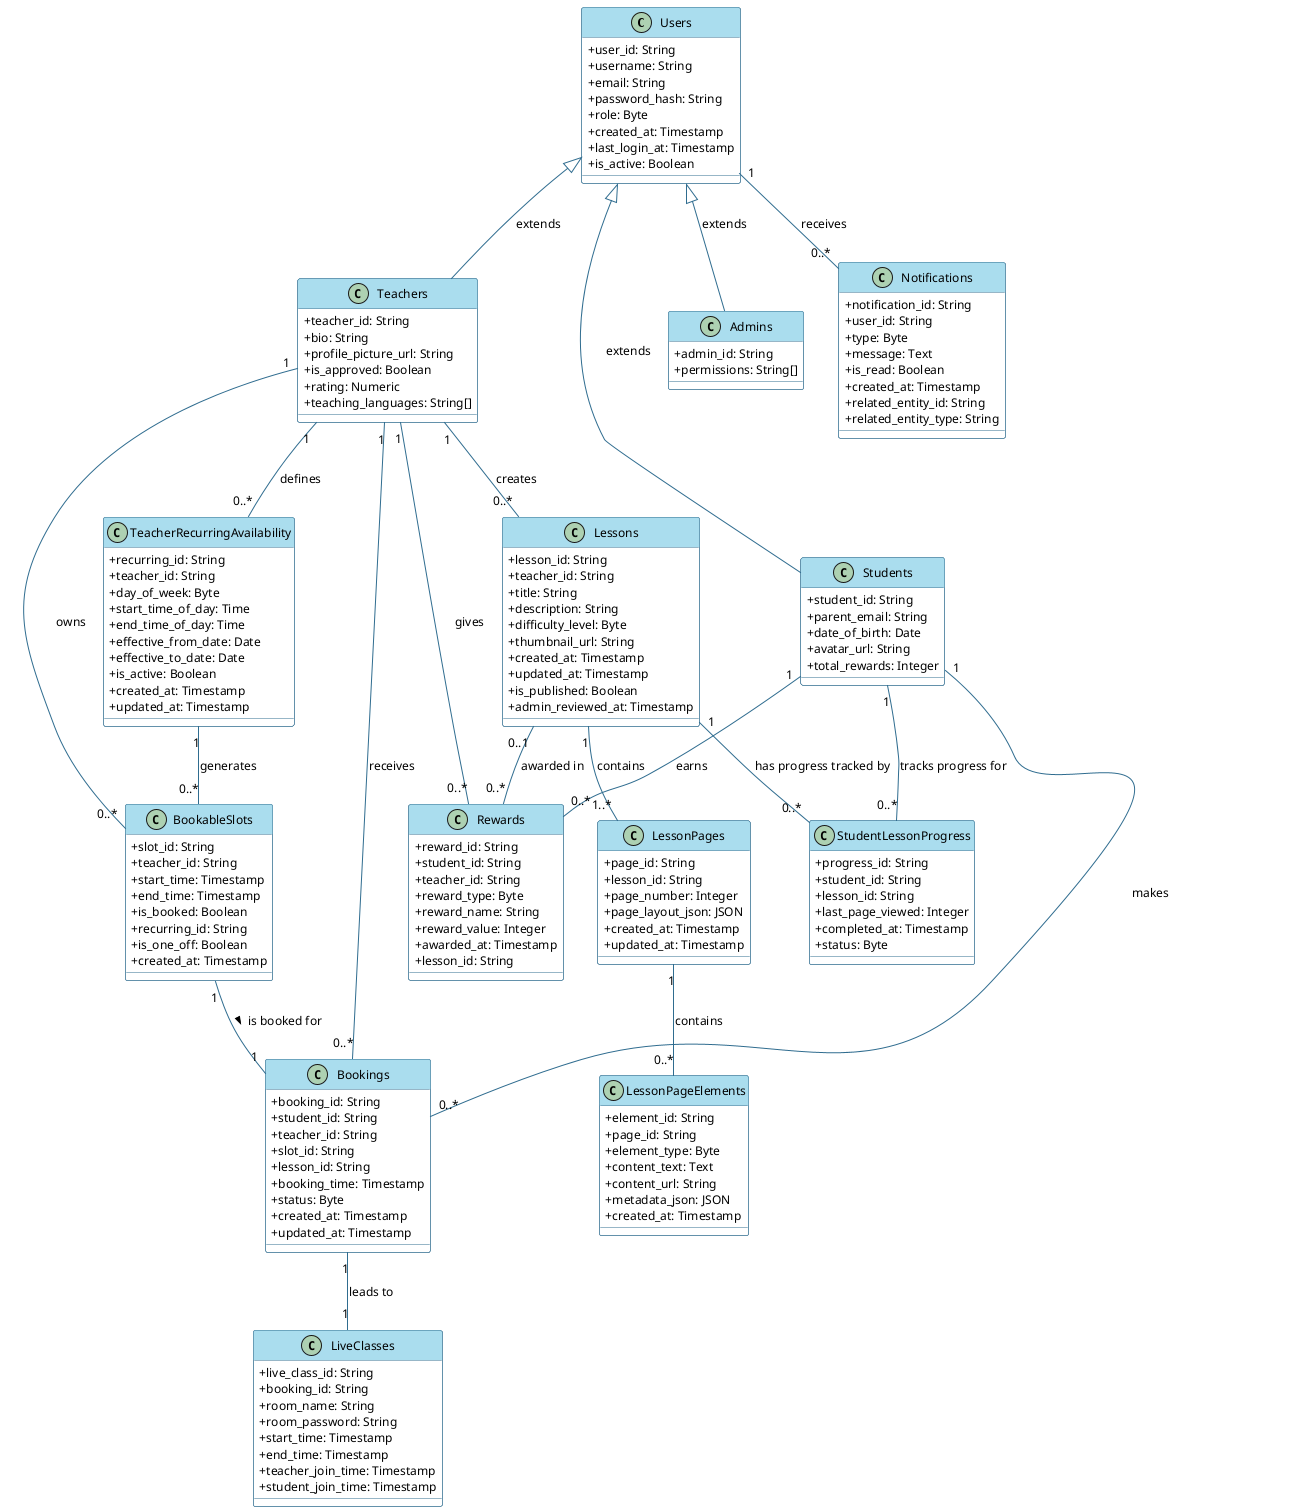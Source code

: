@startuml OnlineEducationPlatformSimplifiedClassDiagram

skinparam classAttributeIconSize 0
skinparam defaultFontName "Arial"
skinparam defaultFontSize 12
skinparam class {
    BackgroundColor White
    ArrowColor #2F6C8F
    BorderColor #2F6C8F
    HeaderBackgroundColor #AADDEE
    AttributeFontColor Black
    StereotypeFontColor Gray
}
skinparam arrow {
    Color #2F6C8F
    Thickness 1
}

' --- User Management ---
class Users {
    + user_id: String
    + username: String
    + email: String
    + password_hash: String
    + role: Byte
    + created_at: Timestamp
    + last_login_at: Timestamp
    + is_active: Boolean
}

class Students {
    + student_id: String
    + parent_email: String
    + date_of_birth: Date
    + avatar_url: String
    + total_rewards: Integer
}

class Teachers {
    + teacher_id: String
    + bio: String
    + profile_picture_url: String
    + is_approved: Boolean
    + rating: Numeric
    + teaching_languages: String[]
}

class Admins {
    + admin_id: String
    + permissions: String[]
}

' --- Lesson Content Management ---
class Lessons {
    + lesson_id: String
    + teacher_id: String
    + title: String
    + description: String
    + difficulty_level: Byte
    + thumbnail_url: String
    + created_at: Timestamp
    + updated_at: Timestamp
    + is_published: Boolean
    + admin_reviewed_at: Timestamp
}

class LessonPages {
    + page_id: String
    + lesson_id: String
    + page_number: Integer
    + page_layout_json: JSON
    + created_at: Timestamp
    + updated_at: Timestamp
}

class LessonPageElements {
    + element_id: String
    + page_id: String
    + element_type: Byte
    + content_text: Text
    + content_url: String
    + metadata_json: JSON
    + created_at: Timestamp
}

class StudentLessonProgress {
    + progress_id: String
    + student_id: String
    + lesson_id: String
    + last_page_viewed: Integer
    + completed_at: Timestamp
    + status: Byte
}

' --- Booking System ---
class TeacherRecurringAvailability {
    + recurring_id: String
    + teacher_id: String
    + day_of_week: Byte
    + start_time_of_day: Time
    + end_time_of_day: Time
    + effective_from_date: Date
    + effective_to_date: Date
    + is_active: Boolean
    + created_at: Timestamp
    + updated_at: Timestamp
}

class BookableSlots {
    + slot_id: String
    + teacher_id: String
    + start_time: Timestamp
    + end_time: Timestamp
    + is_booked: Boolean
    + recurring_id: String
    + is_one_off: Boolean
    + created_at: Timestamp
}

class Bookings {
    + booking_id: String
    + student_id: String
    + teacher_id: String
    + slot_id: String
    + lesson_id: String
    + booking_time: Timestamp
    + status: Byte
    + created_at: Timestamp
    + updated_at: Timestamp
}

' --- Live Class ---
class LiveClasses {
    + live_class_id: String
    + booking_id: String
    + room_name: String
    + room_password: String
    + start_time: Timestamp
    + end_time: Timestamp
    + teacher_join_time: Timestamp
    + student_join_time: Timestamp
}

' --- Rewards System ---
class Rewards {
    + reward_id: String
    + student_id: String
    + teacher_id: String
    + reward_type: Byte
    + reward_name: String
    + reward_value: Integer
    + awarded_at: Timestamp
    + lesson_id: String
}

' --- Notifications ---
class Notifications {
    + notification_id: String
    + user_id: String
    + type: Byte
    + message: Text
    + is_read: Boolean
    + created_at: Timestamp
    + related_entity_id: String
    + related_entity_type: String
}

' --- Relationships ---

' User Hierarchy
Users <|-- Students : extends
Users <|-- Teachers : extends
Users <|-- Admins : extends

' Teacher creates Lessons
Teachers "1" -- "0..*" Lessons : creates

' Lessons contain Pages
Lessons "1" -- "1..*" LessonPages : contains

' LessonPages contain Elements
LessonPages "1" -- "0..*" LessonPageElements : contains

' Student Progress on Lessons
Students "1" -- "0..*" StudentLessonProgress : tracks progress for
Lessons "1" -- "0..*" StudentLessonProgress : has progress tracked by

' Teacher Availability and Bookings
Teachers "1" -- "0..*" TeacherRecurringAvailability : defines
TeacherRecurringAvailability "1" -- "0..*" BookableSlots : generates
Teachers "1" -- "0..*" BookableSlots : owns
Students "1" -- "0..*" Bookings : makes
Teachers "1" -- "0..*" Bookings : receives
BookableSlots "1" -- "1" Bookings : is booked for >

' Live Class from Booking
Bookings "1" -- "1" LiveClasses : leads to

' Rewards for Students by Teachers, potentially tied to Lessons
Students "1" -- "0..*" Rewards : earns
Teachers "1" -- "0..*" Rewards : gives
Lessons "0..1" -- "0..*" Rewards : awarded in

' Notifications target Users
Users "1" -- "0..*" Notifications : receives

@enduml